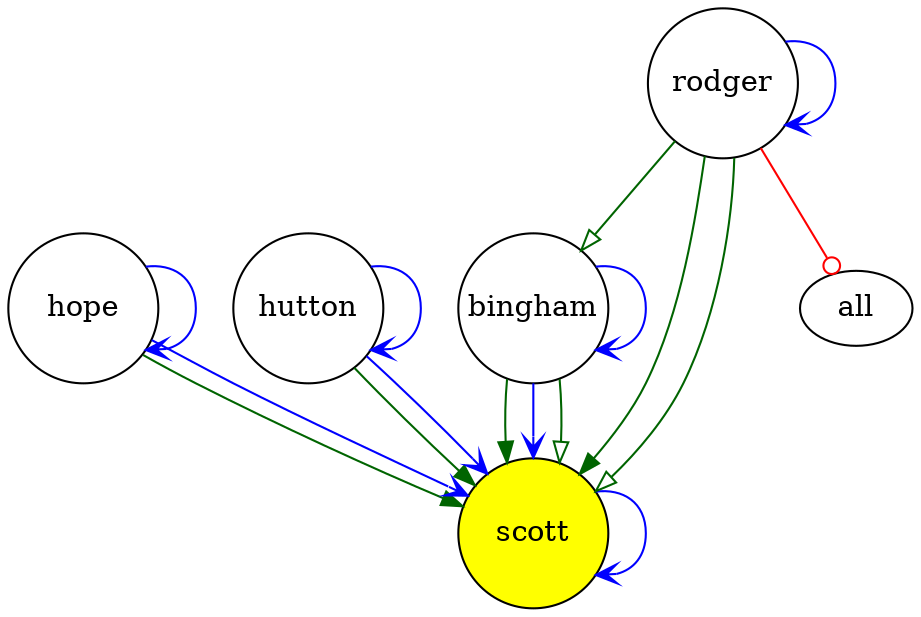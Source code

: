 digraph case29 { 
 K=0.6 
 "bingham" -> { "scott" } [color="darkgreen", arrowhead="normal", penwidth=1, href="fullagr_bingham_scott"];
 "bingham" -> { "bingham" } [color="blue", arrowhead="vee", penwidth=1, href="#61"]; 
 "bingham" -> { "scott" } [color="blue", arrowhead="vee", penwidth=1, href="#61"]; 
 "bingham" -> { "scott" } [color="darkgreen", arrowhead="onormal", penwidth=1, href="#62"]; 
 "hope" -> { "scott" } [color="darkgreen", arrowhead="normal", penwidth=1, href="#70"]; 
 "hope" -> { "hope" } [color="blue", arrowhead="vee", penwidth=1, href="#70"]; 
 "hope" -> { "scott" } [color="blue", arrowhead="vee", penwidth=1, href="#70"]; 
 "hutton" -> { "scott" } [color="darkgreen", arrowhead="normal", penwidth=1, href="#76"]; 
 "hutton" -> { "scott" } [color="blue", arrowhead="vee", penwidth=1, href="#76"]; 
 "hutton" -> { "hutton" } [color="blue", arrowhead="vee", penwidth=1, href="#76"]; 
 "scott" -> { "scott" } [color="blue", arrowhead="vee", penwidth=1, href="#343"]; 
 "rodger" -> { "scott" } [color="darkgreen", arrowhead="normal", penwidth=1, href="#349"]; 
 "rodger" -> { "rodger" } [color="blue", arrowhead="vee", penwidth=1, href="#349"]; 
 "rodger" -> { "scott" } [color="darkgreen", arrowhead="onormal", penwidth=1, href="partagr_rodger_scott"];
 "rodger" -> { all } [color="red", arrowhead="odot", penwidth=1, href="#413"]; 
 "rodger" -> { "bingham" } [color="darkgreen", arrowhead="onormal", penwidth=1, href="#452"]; 
 "bingham" [shape="circle", fixedsize="true", height=1, width=1, style="filled", fillcolor="white", href="#bingham"]; 
 "hope" [shape="circle", fixedsize="true", height=1, width=1, style="filled", fillcolor="white", href="#hope"]; 
 "hutton" [shape="circle", fixedsize="true", height=1, width=1, style="filled", fillcolor="white", href="#hutton"]; 
 "scott" [shape="circle", fixedsize="true", height=1, width=1, style="filled", fillcolor="yellow", href="#scott"]; 
 "rodger" [shape="circle", fixedsize="true", height=1, width=1, style="filled", fillcolor="white", href="#rodger"]; 

}